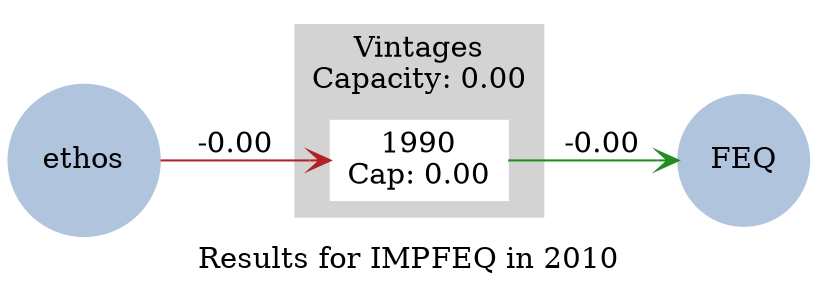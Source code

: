 strict digraph model {
	label = "Results for IMPFEQ in 2010" ;

	compound    = "True" ;
	concentrate = "True";
	rankdir     = "LR" ;
	splines     = "False" ;

	node [ style="filled" ] ;
	edge [ arrowhead="vee" ] ;

	subgraph cluster_vintages {
		label = "Vintages\nCapacity: 0.00" ;

		href  = "results2010.svg" ;
		style = "filled"
		color = "lightgrey"

		node [ color="white", shape="box" ] ;

		"1990" [ href="results_IMPFEQ_p2010v1990_segments.svg", label="1990\nCap: 0.00" ] ;
	}

	subgraph energy_carriers {
		node [
		  color     = "lightsteelblue",
		  fontcolor = "black",
		  shape     = "circle"
		] ;

		"FEQ"   [ href="../commodities/rc_FEQ_2010.svg" ] ;
		"ethos" [ href="../commodities/rc_ethos_2010.svg" ] ;
	}

	subgraph inputs {
		edge [ color="firebrick" ] ;

		"ethos" -> "1990" [ label="-0.00" ] ;
	}

	subgraph outputs {
		edge [ color="forestgreen" ] ;

		"1990" -> "FEQ" [ label="-0.00" ] ;
	}
}
